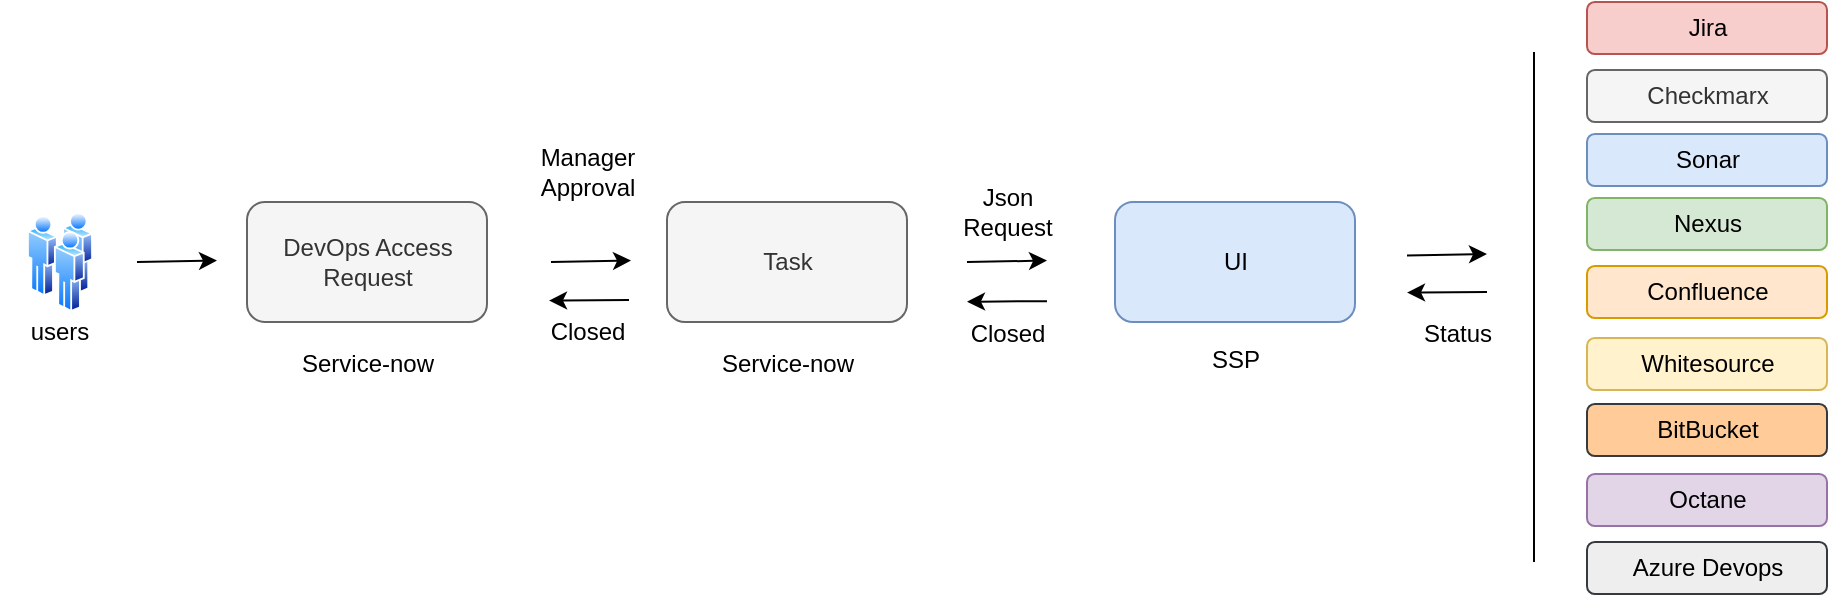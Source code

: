 <mxfile version="20.2.2" type="github">
  <diagram id="K0u1ulP-ULS7Q2HhCe41" name="Page-1">
    <mxGraphModel dx="944" dy="568" grid="1" gridSize="10" guides="1" tooltips="1" connect="1" arrows="1" fold="1" page="1" pageScale="1" pageWidth="1169" pageHeight="827" math="0" shadow="0">
      <root>
        <mxCell id="0" />
        <mxCell id="1" parent="0" />
        <mxCell id="nr1RQSjJcrJyGczmWqtb-1" value="DevOps Access Request" style="rounded=1;whiteSpace=wrap;html=1;fillColor=#f5f5f5;fontColor=#333333;strokeColor=#666666;" parent="1" vertex="1">
          <mxGeometry x="246.5" y="380" width="120" height="60" as="geometry" />
        </mxCell>
        <mxCell id="nr1RQSjJcrJyGczmWqtb-2" value="" style="aspect=fixed;perimeter=ellipsePerimeter;html=1;align=center;shadow=0;dashed=0;spacingTop=3;image;image=img/lib/active_directory/users.svg;" parent="1" vertex="1">
          <mxGeometry x="136.5" y="385" width="33" height="50" as="geometry" />
        </mxCell>
        <mxCell id="nr1RQSjJcrJyGczmWqtb-3" value="Service-now" style="text;html=1;strokeColor=none;fillColor=none;align=center;verticalAlign=middle;whiteSpace=wrap;rounded=0;" parent="1" vertex="1">
          <mxGeometry x="236.5" y="446" width="140" height="30" as="geometry" />
        </mxCell>
        <mxCell id="nr1RQSjJcrJyGczmWqtb-4" value="" style="endArrow=classic;html=1;rounded=0;" parent="1" edge="1">
          <mxGeometry width="50" height="50" relative="1" as="geometry">
            <mxPoint x="191.5" y="410" as="sourcePoint" />
            <mxPoint x="231.5" y="409.29" as="targetPoint" />
          </mxGeometry>
        </mxCell>
        <mxCell id="nr1RQSjJcrJyGczmWqtb-5" value="users" style="text;html=1;strokeColor=none;fillColor=none;align=center;verticalAlign=middle;whiteSpace=wrap;rounded=0;" parent="1" vertex="1">
          <mxGeometry x="123" y="430" width="60" height="30" as="geometry" />
        </mxCell>
        <mxCell id="nr1RQSjJcrJyGczmWqtb-6" value="UI" style="rounded=1;whiteSpace=wrap;html=1;fillColor=#dae8fc;strokeColor=#6c8ebf;" parent="1" vertex="1">
          <mxGeometry x="680.5" y="380" width="120" height="60" as="geometry" />
        </mxCell>
        <mxCell id="nr1RQSjJcrJyGczmWqtb-7" value="" style="endArrow=classic;html=1;rounded=0;" parent="1" edge="1">
          <mxGeometry width="50" height="50" relative="1" as="geometry">
            <mxPoint x="398.5" y="410" as="sourcePoint" />
            <mxPoint x="438.5" y="409.29" as="targetPoint" />
          </mxGeometry>
        </mxCell>
        <mxCell id="nr1RQSjJcrJyGczmWqtb-8" value="SSP" style="text;html=1;strokeColor=none;fillColor=none;align=center;verticalAlign=middle;whiteSpace=wrap;rounded=0;" parent="1" vertex="1">
          <mxGeometry x="710.5" y="444" width="60" height="30" as="geometry" />
        </mxCell>
        <mxCell id="nr1RQSjJcrJyGczmWqtb-10" value="Task" style="rounded=1;whiteSpace=wrap;html=1;fillColor=#f5f5f5;fontColor=#333333;strokeColor=#666666;" parent="1" vertex="1">
          <mxGeometry x="456.5" y="380" width="120" height="60" as="geometry" />
        </mxCell>
        <mxCell id="nr1RQSjJcrJyGczmWqtb-11" value="Service-now" style="text;html=1;strokeColor=none;fillColor=none;align=center;verticalAlign=middle;whiteSpace=wrap;rounded=0;" parent="1" vertex="1">
          <mxGeometry x="446.5" y="446" width="140" height="30" as="geometry" />
        </mxCell>
        <mxCell id="nr1RQSjJcrJyGczmWqtb-12" value="Manager Approval" style="text;html=1;strokeColor=none;fillColor=none;align=center;verticalAlign=middle;whiteSpace=wrap;rounded=0;" parent="1" vertex="1">
          <mxGeometry x="386.5" y="350" width="60" height="30" as="geometry" />
        </mxCell>
        <mxCell id="nr1RQSjJcrJyGczmWqtb-13" value="" style="endArrow=classic;html=1;rounded=0;" parent="1" edge="1">
          <mxGeometry width="50" height="50" relative="1" as="geometry">
            <mxPoint x="606.5" y="410" as="sourcePoint" />
            <mxPoint x="646.5" y="409.29" as="targetPoint" />
          </mxGeometry>
        </mxCell>
        <mxCell id="nr1RQSjJcrJyGczmWqtb-14" value="Jira" style="rounded=1;whiteSpace=wrap;html=1;fontFamily=Helvetica;fontSize=12;align=center;strokeColor=#b85450;fillColor=#f8cecc;" parent="1" vertex="1">
          <mxGeometry x="916.5" y="280" width="120" height="26" as="geometry" />
        </mxCell>
        <mxCell id="nr1RQSjJcrJyGczmWqtb-18" value="" style="endArrow=classic;html=1;rounded=0;" parent="1" edge="1">
          <mxGeometry width="50" height="50" relative="1" as="geometry">
            <mxPoint x="826.5" y="406.71" as="sourcePoint" />
            <mxPoint x="866.5" y="406.0" as="targetPoint" />
          </mxGeometry>
        </mxCell>
        <mxCell id="nr1RQSjJcrJyGczmWqtb-19" value="" style="endArrow=classic;html=1;rounded=0;" parent="1" edge="1">
          <mxGeometry width="50" height="50" relative="1" as="geometry">
            <mxPoint x="866.5" y="425" as="sourcePoint" />
            <mxPoint x="826.5" y="425.29" as="targetPoint" />
          </mxGeometry>
        </mxCell>
        <mxCell id="nr1RQSjJcrJyGczmWqtb-20" value="Status" style="text;html=1;strokeColor=none;fillColor=none;align=center;verticalAlign=middle;whiteSpace=wrap;rounded=0;" parent="1" vertex="1">
          <mxGeometry x="821.5" y="431" width="60" height="30" as="geometry" />
        </mxCell>
        <mxCell id="nr1RQSjJcrJyGczmWqtb-22" value="" style="endArrow=classic;html=1;rounded=0;" parent="1" edge="1">
          <mxGeometry width="50" height="50" relative="1" as="geometry">
            <mxPoint x="646.5" y="429.57" as="sourcePoint" />
            <mxPoint x="606.5" y="429.86" as="targetPoint" />
          </mxGeometry>
        </mxCell>
        <mxCell id="nr1RQSjJcrJyGczmWqtb-23" value="Closed" style="text;html=1;strokeColor=none;fillColor=none;align=center;verticalAlign=middle;whiteSpace=wrap;rounded=0;" parent="1" vertex="1">
          <mxGeometry x="596.5" y="431" width="60" height="30" as="geometry" />
        </mxCell>
        <mxCell id="e9rMB2lP20MqL7_7ardd-1" value="Closed" style="text;html=1;strokeColor=none;fillColor=none;align=center;verticalAlign=middle;whiteSpace=wrap;rounded=0;" vertex="1" parent="1">
          <mxGeometry x="386.5" y="430" width="60" height="30" as="geometry" />
        </mxCell>
        <mxCell id="e9rMB2lP20MqL7_7ardd-2" value="" style="endArrow=classic;html=1;rounded=0;" edge="1" parent="1">
          <mxGeometry width="50" height="50" relative="1" as="geometry">
            <mxPoint x="437.5" y="429.0" as="sourcePoint" />
            <mxPoint x="397.5" y="429.29" as="targetPoint" />
          </mxGeometry>
        </mxCell>
        <mxCell id="e9rMB2lP20MqL7_7ardd-3" value="Checkmarx" style="rounded=1;whiteSpace=wrap;html=1;fontFamily=Helvetica;fontSize=12;align=center;strokeColor=#666666;fillColor=#f5f5f5;fontColor=#333333;" vertex="1" parent="1">
          <mxGeometry x="916.5" y="314" width="120" height="26" as="geometry" />
        </mxCell>
        <mxCell id="e9rMB2lP20MqL7_7ardd-4" value="Sonar" style="rounded=1;whiteSpace=wrap;html=1;fontFamily=Helvetica;fontSize=12;align=center;strokeColor=#6c8ebf;fillColor=#dae8fc;" vertex="1" parent="1">
          <mxGeometry x="916.5" y="346" width="120" height="26" as="geometry" />
        </mxCell>
        <mxCell id="e9rMB2lP20MqL7_7ardd-5" value="Nexus" style="rounded=1;whiteSpace=wrap;html=1;fontFamily=Helvetica;fontSize=12;align=center;strokeColor=#82b366;fillColor=#d5e8d4;" vertex="1" parent="1">
          <mxGeometry x="916.5" y="378" width="120" height="26" as="geometry" />
        </mxCell>
        <mxCell id="e9rMB2lP20MqL7_7ardd-6" value="Confluence" style="rounded=1;whiteSpace=wrap;html=1;fontFamily=Helvetica;fontSize=12;align=center;strokeColor=#d79b00;fillColor=#ffe6cc;" vertex="1" parent="1">
          <mxGeometry x="916.5" y="412" width="120" height="26" as="geometry" />
        </mxCell>
        <mxCell id="e9rMB2lP20MqL7_7ardd-7" value="Whitesource" style="rounded=1;whiteSpace=wrap;html=1;fontFamily=Helvetica;fontSize=12;align=center;strokeColor=#d6b656;fillColor=#fff2cc;" vertex="1" parent="1">
          <mxGeometry x="916.5" y="448" width="120" height="26" as="geometry" />
        </mxCell>
        <mxCell id="e9rMB2lP20MqL7_7ardd-8" value="BitBucket" style="rounded=1;whiteSpace=wrap;html=1;fontFamily=Helvetica;fontSize=12;align=center;strokeColor=#36393d;fillColor=#ffcc99;" vertex="1" parent="1">
          <mxGeometry x="916.5" y="481" width="120" height="26" as="geometry" />
        </mxCell>
        <mxCell id="e9rMB2lP20MqL7_7ardd-9" value="Octane" style="rounded=1;whiteSpace=wrap;html=1;fontFamily=Helvetica;fontSize=12;align=center;strokeColor=#9673a6;fillColor=#e1d5e7;" vertex="1" parent="1">
          <mxGeometry x="916.5" y="516" width="120" height="26" as="geometry" />
        </mxCell>
        <mxCell id="e9rMB2lP20MqL7_7ardd-10" value="" style="endArrow=none;html=1;rounded=0;" edge="1" parent="1">
          <mxGeometry width="50" height="50" relative="1" as="geometry">
            <mxPoint x="890" y="560" as="sourcePoint" />
            <mxPoint x="890" y="305" as="targetPoint" />
          </mxGeometry>
        </mxCell>
        <mxCell id="e9rMB2lP20MqL7_7ardd-11" value="Azure Devops" style="rounded=1;whiteSpace=wrap;html=1;fontFamily=Helvetica;fontSize=12;align=center;strokeColor=#36393d;fillColor=#eeeeee;" vertex="1" parent="1">
          <mxGeometry x="916.5" y="550" width="120" height="26" as="geometry" />
        </mxCell>
        <mxCell id="e9rMB2lP20MqL7_7ardd-12" value="Json Request" style="text;html=1;strokeColor=none;fillColor=none;align=center;verticalAlign=middle;whiteSpace=wrap;rounded=0;" vertex="1" parent="1">
          <mxGeometry x="596.5" y="370" width="60" height="30" as="geometry" />
        </mxCell>
      </root>
    </mxGraphModel>
  </diagram>
</mxfile>
